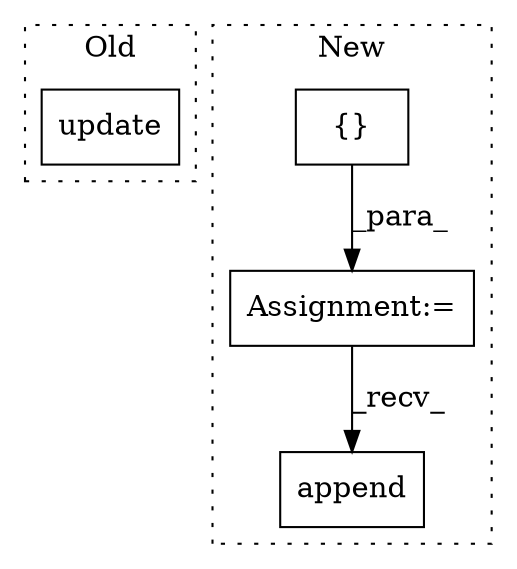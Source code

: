 digraph G {
subgraph cluster0 {
1 [label="update" a="32" s="9906,9927" l="7,1" shape="box"];
label = "Old";
style="dotted";
}
subgraph cluster1 {
2 [label="append" a="32" s="11082,11125" l="18,2" shape="box"];
3 [label="Assignment:=" a="7" s="10604" l="1" shape="box"];
4 [label="{}" a="4" s="10628" l="2" shape="box"];
label = "New";
style="dotted";
}
3 -> 2 [label="_recv_"];
4 -> 3 [label="_para_"];
}